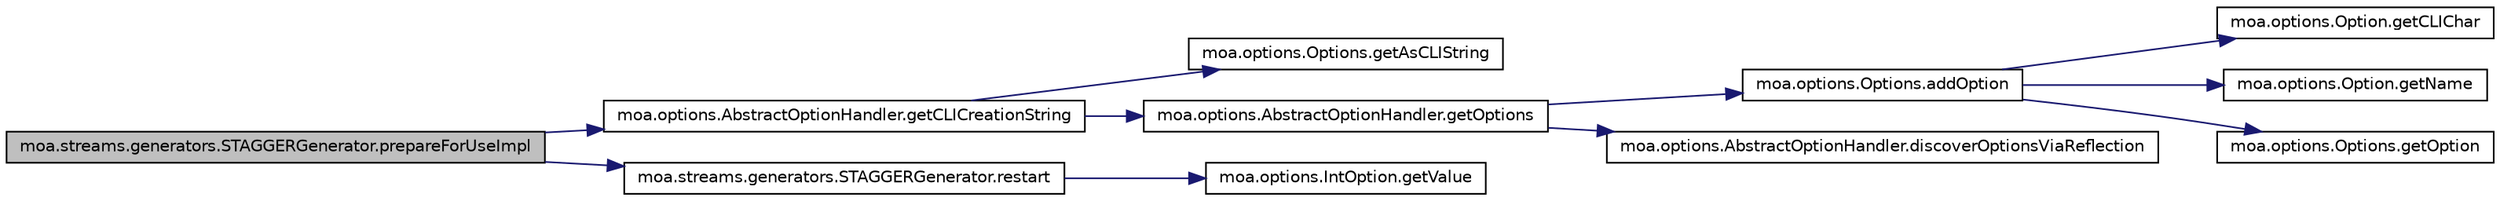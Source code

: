 digraph G
{
  edge [fontname="Helvetica",fontsize="10",labelfontname="Helvetica",labelfontsize="10"];
  node [fontname="Helvetica",fontsize="10",shape=record];
  rankdir=LR;
  Node1 [label="moa.streams.generators.STAGGERGenerator.prepareForUseImpl",height=0.2,width=0.4,color="black", fillcolor="grey75", style="filled" fontcolor="black"];
  Node1 -> Node2 [color="midnightblue",fontsize="10",style="solid",fontname="Helvetica"];
  Node2 [label="moa.options.AbstractOptionHandler.getCLICreationString",height=0.2,width=0.4,color="black", fillcolor="white", style="filled",URL="$classmoa_1_1options_1_1AbstractOptionHandler.html#aeaeb9c80ecb2664eff34245d98464890",tooltip="Gets the Command Line Interface text to create the object."];
  Node2 -> Node3 [color="midnightblue",fontsize="10",style="solid",fontname="Helvetica"];
  Node3 [label="moa.options.Options.getAsCLIString",height=0.2,width=0.4,color="black", fillcolor="white", style="filled",URL="$classmoa_1_1options_1_1Options.html#a2fea19f837dd10ef9ae2aed696c73f05"];
  Node2 -> Node4 [color="midnightblue",fontsize="10",style="solid",fontname="Helvetica"];
  Node4 [label="moa.options.AbstractOptionHandler.getOptions",height=0.2,width=0.4,color="black", fillcolor="white", style="filled",URL="$classmoa_1_1options_1_1AbstractOptionHandler.html#a7ba82c22a57694b00d317d345f1fa317",tooltip="Gets the options of this object."];
  Node4 -> Node5 [color="midnightblue",fontsize="10",style="solid",fontname="Helvetica"];
  Node5 [label="moa.options.Options.addOption",height=0.2,width=0.4,color="black", fillcolor="white", style="filled",URL="$classmoa_1_1options_1_1Options.html#a1886243eaecde00151eb2787c6501d6f"];
  Node5 -> Node6 [color="midnightblue",fontsize="10",style="solid",fontname="Helvetica"];
  Node6 [label="moa.options.Option.getCLIChar",height=0.2,width=0.4,color="black", fillcolor="white", style="filled",URL="$interfacemoa_1_1options_1_1Option.html#a0f2bfa3fc25dfbd92be96d007e093c3c",tooltip="Gets the Command Line Interface text of this option."];
  Node5 -> Node7 [color="midnightblue",fontsize="10",style="solid",fontname="Helvetica"];
  Node7 [label="moa.options.Option.getName",height=0.2,width=0.4,color="black", fillcolor="white", style="filled",URL="$interfacemoa_1_1options_1_1Option.html#a28d0b5eb1a547178d6d43c3d8cc89142",tooltip="Gets the name of this option."];
  Node5 -> Node8 [color="midnightblue",fontsize="10",style="solid",fontname="Helvetica"];
  Node8 [label="moa.options.Options.getOption",height=0.2,width=0.4,color="black", fillcolor="white", style="filled",URL="$classmoa_1_1options_1_1Options.html#ad2061f549ed2eb9bb7bc5bbb3ab17019"];
  Node4 -> Node9 [color="midnightblue",fontsize="10",style="solid",fontname="Helvetica"];
  Node9 [label="moa.options.AbstractOptionHandler.discoverOptionsViaReflection",height=0.2,width=0.4,color="black", fillcolor="white", style="filled",URL="$classmoa_1_1options_1_1AbstractOptionHandler.html#ae53b13b76bc49c8deea73e6d3847e540",tooltip="Gets the options of this class via reflection."];
  Node1 -> Node10 [color="midnightblue",fontsize="10",style="solid",fontname="Helvetica"];
  Node10 [label="moa.streams.generators.STAGGERGenerator.restart",height=0.2,width=0.4,color="black", fillcolor="white", style="filled",URL="$classmoa_1_1streams_1_1generators_1_1STAGGERGenerator.html#a0fadc89cfb6189f1be1335bf0f2576d1",tooltip="Restarts this stream."];
  Node10 -> Node11 [color="midnightblue",fontsize="10",style="solid",fontname="Helvetica"];
  Node11 [label="moa.options.IntOption.getValue",height=0.2,width=0.4,color="black", fillcolor="white", style="filled",URL="$classmoa_1_1options_1_1IntOption.html#affae8787274b44ab7616d46b8d6c831a"];
}
